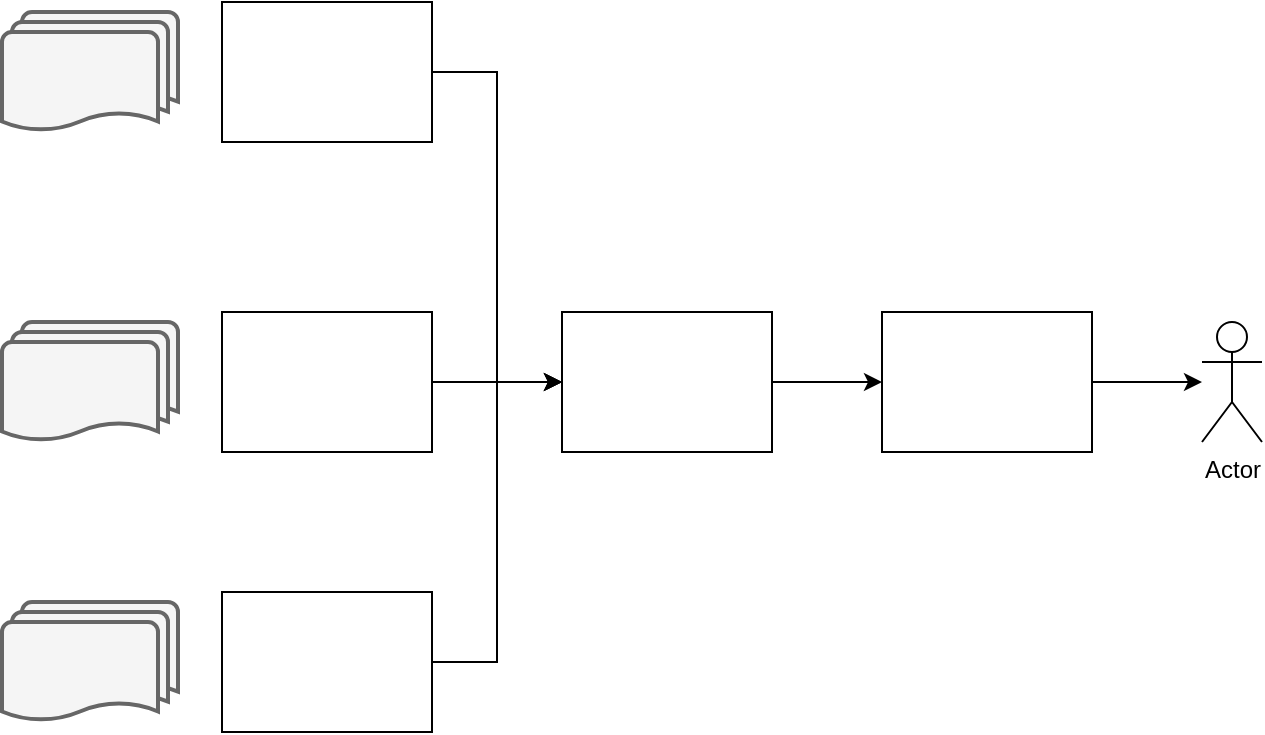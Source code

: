 <mxfile version="14.8.3" type="github">
  <diagram id="SSgvCMMXN-fiZLv6vXAu" name="Page-1">
    <mxGraphModel dx="1251" dy="749" grid="1" gridSize="10" guides="1" tooltips="1" connect="1" arrows="1" fold="1" page="1" pageScale="1" pageWidth="827" pageHeight="1169" math="0" shadow="0">
      <root>
        <mxCell id="0" />
        <mxCell id="1" parent="0" />
        <mxCell id="SC-kNezh__vUH8XIp6Oi-3" value="" style="strokeWidth=2;html=1;shape=mxgraph.flowchart.multi-document;whiteSpace=wrap;fillColor=#f5f5f5;strokeColor=#666666;fontColor=#333333;" vertex="1" parent="1">
          <mxGeometry x="90" y="205" width="88" height="60" as="geometry" />
        </mxCell>
        <mxCell id="SC-kNezh__vUH8XIp6Oi-7" value="Actor" style="shape=umlActor;verticalLabelPosition=bottom;verticalAlign=top;html=1;outlineConnect=0;" vertex="1" parent="1">
          <mxGeometry x="690" y="360" width="30" height="60" as="geometry" />
        </mxCell>
        <mxCell id="SC-kNezh__vUH8XIp6Oi-22" style="edgeStyle=orthogonalEdgeStyle;rounded=0;orthogonalLoop=1;jettySize=auto;html=1;entryX=0;entryY=0.5;entryDx=0;entryDy=0;" edge="1" parent="1" source="SC-kNezh__vUH8XIp6Oi-15" target="SC-kNezh__vUH8XIp6Oi-21">
          <mxGeometry relative="1" as="geometry" />
        </mxCell>
        <mxCell id="SC-kNezh__vUH8XIp6Oi-15" value="" style="rounded=0;whiteSpace=wrap;html=1;" vertex="1" parent="1">
          <mxGeometry x="200" y="200" width="105" height="70" as="geometry" />
        </mxCell>
        <mxCell id="SC-kNezh__vUH8XIp6Oi-17" value="" style="strokeWidth=2;html=1;shape=mxgraph.flowchart.multi-document;whiteSpace=wrap;fillColor=#f5f5f5;strokeColor=#666666;fontColor=#333333;" vertex="1" parent="1">
          <mxGeometry x="90" y="360" width="88" height="60" as="geometry" />
        </mxCell>
        <mxCell id="SC-kNezh__vUH8XIp6Oi-24" style="edgeStyle=orthogonalEdgeStyle;rounded=0;orthogonalLoop=1;jettySize=auto;html=1;" edge="1" parent="1" source="SC-kNezh__vUH8XIp6Oi-18" target="SC-kNezh__vUH8XIp6Oi-21">
          <mxGeometry relative="1" as="geometry" />
        </mxCell>
        <mxCell id="SC-kNezh__vUH8XIp6Oi-18" value="" style="rounded=0;whiteSpace=wrap;html=1;" vertex="1" parent="1">
          <mxGeometry x="200" y="355" width="105" height="70" as="geometry" />
        </mxCell>
        <mxCell id="SC-kNezh__vUH8XIp6Oi-19" value="" style="strokeWidth=2;html=1;shape=mxgraph.flowchart.multi-document;whiteSpace=wrap;fillColor=#f5f5f5;strokeColor=#666666;fontColor=#333333;" vertex="1" parent="1">
          <mxGeometry x="90" y="500" width="88" height="60" as="geometry" />
        </mxCell>
        <mxCell id="SC-kNezh__vUH8XIp6Oi-25" style="edgeStyle=orthogonalEdgeStyle;rounded=0;orthogonalLoop=1;jettySize=auto;html=1;entryX=0;entryY=0.5;entryDx=0;entryDy=0;" edge="1" parent="1" source="SC-kNezh__vUH8XIp6Oi-20" target="SC-kNezh__vUH8XIp6Oi-21">
          <mxGeometry relative="1" as="geometry" />
        </mxCell>
        <mxCell id="SC-kNezh__vUH8XIp6Oi-20" value="" style="rounded=0;whiteSpace=wrap;html=1;" vertex="1" parent="1">
          <mxGeometry x="200" y="495" width="105" height="70" as="geometry" />
        </mxCell>
        <mxCell id="SC-kNezh__vUH8XIp6Oi-27" style="edgeStyle=orthogonalEdgeStyle;rounded=0;orthogonalLoop=1;jettySize=auto;html=1;entryX=0;entryY=0.5;entryDx=0;entryDy=0;" edge="1" parent="1" source="SC-kNezh__vUH8XIp6Oi-21" target="SC-kNezh__vUH8XIp6Oi-26">
          <mxGeometry relative="1" as="geometry" />
        </mxCell>
        <mxCell id="SC-kNezh__vUH8XIp6Oi-21" value="" style="rounded=0;whiteSpace=wrap;html=1;" vertex="1" parent="1">
          <mxGeometry x="370" y="355" width="105" height="70" as="geometry" />
        </mxCell>
        <mxCell id="SC-kNezh__vUH8XIp6Oi-29" value="" style="edgeStyle=orthogonalEdgeStyle;rounded=0;orthogonalLoop=1;jettySize=auto;html=1;" edge="1" parent="1" source="SC-kNezh__vUH8XIp6Oi-26" target="SC-kNezh__vUH8XIp6Oi-7">
          <mxGeometry relative="1" as="geometry" />
        </mxCell>
        <mxCell id="SC-kNezh__vUH8XIp6Oi-26" value="" style="rounded=0;whiteSpace=wrap;html=1;" vertex="1" parent="1">
          <mxGeometry x="530" y="355" width="105" height="70" as="geometry" />
        </mxCell>
      </root>
    </mxGraphModel>
  </diagram>
</mxfile>
